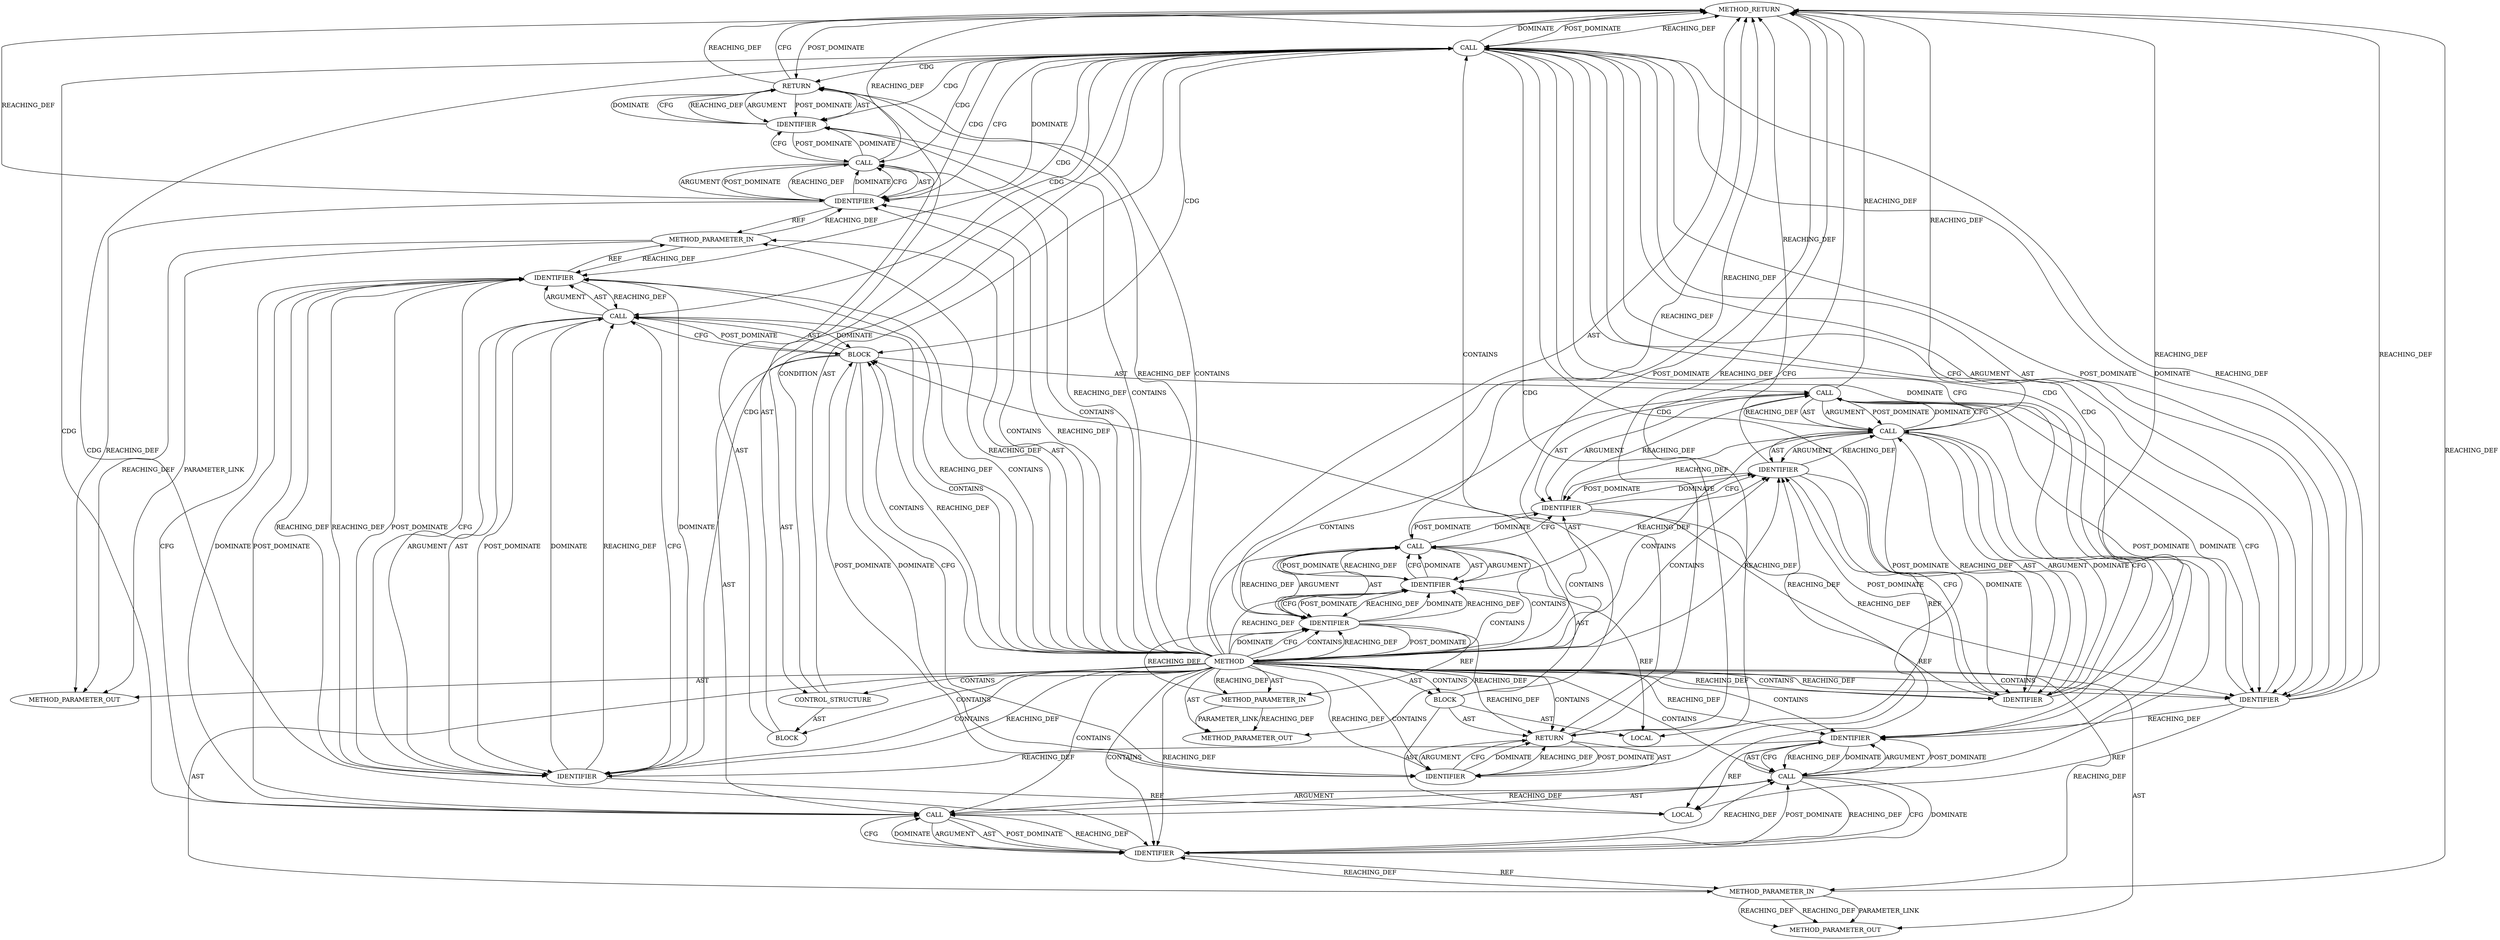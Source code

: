 digraph {
  1960 [label=METHOD_RETURN ORDER=5 CODE="RET" COLUMN_NUMBER=1 LINE_NUMBER=801 TYPE_FULL_NAME="bool" EVALUATION_STRATEGY="BY_VALUE"]
  1944 [label=CALL ORDER=1 ARGUMENT_INDEX=-1 CODE="!_skb" COLUMN_NUMBER=7 METHOD_FULL_NAME="<operator>.logicalNot" LINE_NUMBER=808 TYPE_FULL_NAME="<empty>" DISPATCH_TYPE="STATIC_DISPATCH" SIGNATURE="" NAME="<operator>.logicalNot"]
  1937 [label=BLOCK ORDER=4 ARGUMENT_INDEX=4 CODE="{
		_skb = pskb_copy(skb, GFP_ATOMIC);
		if (!_skb) {
			__skb_queue_purge(cpy);
			return false;
		}
		msg_set_destnode(buf_msg(_skb), dst);
		__skb_queue_tail(cpy, _skb);
	}" COLUMN_NUMBER=27 LINE_NUMBER=806 TYPE_FULL_NAME="void"]
  2765 [label=METHOD_PARAMETER_OUT ORDER=3 CODE="struct sk_buff_head *cpy" IS_VARIADIC=false COLUMN_NUMBER=4 LINE_NUMBER=802 TYPE_FULL_NAME="sk_buff_head*" EVALUATION_STRATEGY="BY_VALUE" INDEX=3 NAME="cpy"]
  1948 [label=IDENTIFIER ORDER=1 ARGUMENT_INDEX=1 CODE="cpy" COLUMN_NUMBER=22 LINE_NUMBER=809 TYPE_FULL_NAME="sk_buff_head*" NAME="cpy"]
  1930 [label=METHOD_PARAMETER_IN ORDER=3 CODE="struct sk_buff_head *cpy" IS_VARIADIC=false COLUMN_NUMBER=4 LINE_NUMBER=802 TYPE_FULL_NAME="sk_buff_head*" EVALUATION_STRATEGY="BY_VALUE" INDEX=3 NAME="cpy"]
  1953 [label=IDENTIFIER ORDER=1 ARGUMENT_INDEX=1 CODE="_skb" COLUMN_NUMBER=28 LINE_NUMBER=812 TYPE_FULL_NAME="sk_buff*" NAME="_skb"]
  1947 [label=CALL ORDER=1 ARGUMENT_INDEX=-1 CODE="__skb_queue_purge(cpy)" COLUMN_NUMBER=4 METHOD_FULL_NAME="__skb_queue_purge" LINE_NUMBER=809 TYPE_FULL_NAME="<empty>" DISPATCH_TYPE="STATIC_DISPATCH" SIGNATURE="" NAME="__skb_queue_purge"]
  1927 [label=METHOD COLUMN_NUMBER=1 LINE_NUMBER=801 COLUMN_NUMBER_END=1 IS_EXTERNAL=false SIGNATURE="bool tipc_msg_pskb_copy (u32,sk_buff_head*,sk_buff_head*)" NAME="tipc_msg_pskb_copy" AST_PARENT_TYPE="TYPE_DECL" AST_PARENT_FULL_NAME="file_code_old-97bf6f81-tipc_buf_append-145.c:<global>" ORDER=19 CODE="bool tipc_msg_pskb_copy(u32 dst, struct sk_buff_head *msg,
			struct sk_buff_head *cpy)
{
	struct sk_buff *skb, *_skb;

	skb_queue_walk(msg, skb) {
		_skb = pskb_copy(skb, GFP_ATOMIC);
		if (!_skb) {
			__skb_queue_purge(cpy);
			return false;
		}
		msg_set_destnode(buf_msg(_skb), dst);
		__skb_queue_tail(cpy, _skb);
	}
	return true;
}" FULL_NAME="tipc_msg_pskb_copy" LINE_NUMBER_END=816 FILENAME="file_code_old-97bf6f81-tipc_buf_append-145.c"]
  1945 [label=IDENTIFIER ORDER=1 ARGUMENT_INDEX=1 CODE="_skb" COLUMN_NUMBER=8 LINE_NUMBER=808 TYPE_FULL_NAME="sk_buff*" NAME="_skb"]
  1958 [label=RETURN ORDER=5 ARGUMENT_INDEX=-1 CODE="return true;" COLUMN_NUMBER=2 LINE_NUMBER=815]
  1933 [label=LOCAL ORDER=2 CODE="struct sk_buff* _skb" COLUMN_NUMBER=23 LINE_NUMBER=804 TYPE_FULL_NAME="sk_buff*" NAME="_skb"]
  1946 [label=BLOCK ORDER=2 ARGUMENT_INDEX=-1 CODE="{
			__skb_queue_purge(cpy);
			return false;
		}" COLUMN_NUMBER=14 LINE_NUMBER=808 TYPE_FULL_NAME="void"]
  1929 [label=METHOD_PARAMETER_IN ORDER=2 CODE="struct sk_buff_head *msg" IS_VARIADIC=false COLUMN_NUMBER=34 LINE_NUMBER=801 TYPE_FULL_NAME="sk_buff_head*" EVALUATION_STRATEGY="BY_VALUE" INDEX=2 NAME="msg"]
  1938 [label=CALL ORDER=1 ARGUMENT_INDEX=-1 CODE="_skb = pskb_copy(skb, GFP_ATOMIC)" COLUMN_NUMBER=3 METHOD_FULL_NAME="<operator>.assignment" LINE_NUMBER=807 TYPE_FULL_NAME="<empty>" DISPATCH_TYPE="STATIC_DISPATCH" SIGNATURE="" NAME="<operator>.assignment"]
  1935 [label=IDENTIFIER ORDER=1 ARGUMENT_INDEX=1 CODE="msg" COLUMN_NUMBER=17 LINE_NUMBER=806 TYPE_FULL_NAME="sk_buff_head*" NAME="msg"]
  1957 [label=IDENTIFIER ORDER=2 ARGUMENT_INDEX=2 CODE="_skb" COLUMN_NUMBER=25 LINE_NUMBER=813 TYPE_FULL_NAME="sk_buff*" NAME="_skb"]
  1952 [label=CALL ORDER=1 ARGUMENT_INDEX=1 CODE="buf_msg(_skb)" COLUMN_NUMBER=20 METHOD_FULL_NAME="buf_msg" LINE_NUMBER=812 TYPE_FULL_NAME="<empty>" DISPATCH_TYPE="STATIC_DISPATCH" SIGNATURE="" NAME="buf_msg"]
  1939 [label=IDENTIFIER ORDER=1 ARGUMENT_INDEX=1 CODE="_skb" COLUMN_NUMBER=3 LINE_NUMBER=807 TYPE_FULL_NAME="sk_buff*" NAME="_skb"]
  1956 [label=IDENTIFIER ORDER=1 ARGUMENT_INDEX=1 CODE="cpy" COLUMN_NUMBER=20 LINE_NUMBER=813 TYPE_FULL_NAME="sk_buff_head*" NAME="cpy"]
  1928 [label=METHOD_PARAMETER_IN ORDER=1 CODE="u32 dst" IS_VARIADIC=false COLUMN_NUMBER=25 LINE_NUMBER=801 TYPE_FULL_NAME="u32" EVALUATION_STRATEGY="BY_VALUE" INDEX=1 NAME="dst"]
  1942 [label=IDENTIFIER ORDER=2 ARGUMENT_INDEX=2 CODE="GFP_ATOMIC" COLUMN_NUMBER=25 LINE_NUMBER=807 TYPE_FULL_NAME="ANY" NAME="GFP_ATOMIC"]
  1959 [label=IDENTIFIER ORDER=1 ARGUMENT_INDEX=-1 CODE="true" COLUMN_NUMBER=9 LINE_NUMBER=815 TYPE_FULL_NAME="ANY" NAME="true"]
  1954 [label=IDENTIFIER ORDER=2 ARGUMENT_INDEX=2 CODE="dst" COLUMN_NUMBER=35 LINE_NUMBER=812 TYPE_FULL_NAME="u32" NAME="dst"]
  1951 [label=CALL ORDER=3 ARGUMENT_INDEX=-1 CODE="msg_set_destnode(buf_msg(_skb), dst)" COLUMN_NUMBER=3 METHOD_FULL_NAME="msg_set_destnode" LINE_NUMBER=812 TYPE_FULL_NAME="<empty>" DISPATCH_TYPE="STATIC_DISPATCH" SIGNATURE="" NAME="msg_set_destnode"]
  1950 [label=IDENTIFIER ORDER=1 ARGUMENT_INDEX=-1 CODE="false" COLUMN_NUMBER=11 LINE_NUMBER=810 TYPE_FULL_NAME="ANY" NAME="false"]
  2764 [label=METHOD_PARAMETER_OUT ORDER=2 CODE="struct sk_buff_head *msg" IS_VARIADIC=false COLUMN_NUMBER=34 LINE_NUMBER=801 TYPE_FULL_NAME="sk_buff_head*" EVALUATION_STRATEGY="BY_VALUE" INDEX=2 NAME="msg"]
  1936 [label=IDENTIFIER ORDER=2 ARGUMENT_INDEX=2 CODE="skb" COLUMN_NUMBER=22 LINE_NUMBER=806 TYPE_FULL_NAME="sk_buff*" NAME="skb"]
  1934 [label=CALL ORDER=3 ARGUMENT_INDEX=-1 CODE="skb_queue_walk(msg, skb)" COLUMN_NUMBER=2 METHOD_FULL_NAME="skb_queue_walk" LINE_NUMBER=806 TYPE_FULL_NAME="<empty>" DISPATCH_TYPE="STATIC_DISPATCH" SIGNATURE="" NAME="skb_queue_walk"]
  1955 [label=CALL ORDER=4 ARGUMENT_INDEX=-1 CODE="__skb_queue_tail(cpy, _skb)" COLUMN_NUMBER=3 METHOD_FULL_NAME="__skb_queue_tail" LINE_NUMBER=813 TYPE_FULL_NAME="<empty>" DISPATCH_TYPE="STATIC_DISPATCH" SIGNATURE="" NAME="__skb_queue_tail"]
  1941 [label=IDENTIFIER ORDER=1 ARGUMENT_INDEX=1 CODE="skb" COLUMN_NUMBER=20 LINE_NUMBER=807 TYPE_FULL_NAME="sk_buff*" NAME="skb"]
  2763 [label=METHOD_PARAMETER_OUT ORDER=1 CODE="u32 dst" IS_VARIADIC=false COLUMN_NUMBER=25 LINE_NUMBER=801 TYPE_FULL_NAME="u32" EVALUATION_STRATEGY="BY_VALUE" INDEX=1 NAME="dst"]
  1931 [label=BLOCK ORDER=4 ARGUMENT_INDEX=-1 CODE="{
	struct sk_buff *skb, *_skb;

	skb_queue_walk(msg, skb) {
		_skb = pskb_copy(skb, GFP_ATOMIC);
		if (!_skb) {
			__skb_queue_purge(cpy);
			return false;
		}
		msg_set_destnode(buf_msg(_skb), dst);
		__skb_queue_tail(cpy, _skb);
	}
	return true;
}" COLUMN_NUMBER=1 LINE_NUMBER=803 TYPE_FULL_NAME="void"]
  1943 [label=CONTROL_STRUCTURE CONTROL_STRUCTURE_TYPE="IF" ORDER=2 PARSER_TYPE_NAME="CASTIfStatement" ARGUMENT_INDEX=-1 CODE="if (!_skb)" COLUMN_NUMBER=3 LINE_NUMBER=808]
  1940 [label=CALL ORDER=2 ARGUMENT_INDEX=2 CODE="pskb_copy(skb, GFP_ATOMIC)" COLUMN_NUMBER=10 METHOD_FULL_NAME="pskb_copy" LINE_NUMBER=807 TYPE_FULL_NAME="<empty>" DISPATCH_TYPE="STATIC_DISPATCH" SIGNATURE="" NAME="pskb_copy"]
  1932 [label=LOCAL ORDER=1 CODE="struct sk_buff* skb" COLUMN_NUMBER=17 LINE_NUMBER=804 TYPE_FULL_NAME="sk_buff*" NAME="skb"]
  1949 [label=RETURN ORDER=2 ARGUMENT_INDEX=-1 CODE="return false;" COLUMN_NUMBER=4 LINE_NUMBER=810]
  1944 -> 1958 [label=CDG ]
  1957 -> 1956 [label=REACHING_DEF VARIABLE="_skb"]
  1955 -> 1956 [label=ARGUMENT ]
  1939 -> 1941 [label=DOMINATE ]
  1927 -> 2763 [label=AST ]
  1947 -> 1950 [label=DOMINATE ]
  1948 -> 2765 [label=REACHING_DEF VARIABLE="cpy"]
  1944 -> 1952 [label=CDG ]
  1950 -> 1949 [label=DOMINATE ]
  1938 -> 1939 [label=AST ]
  1940 -> 1939 [label=REACHING_DEF VARIABLE="pskb_copy(skb, GFP_ATOMIC)"]
  1927 -> 1952 [label=CONTAINS ]
  1929 -> 2764 [label=PARAMETER_LINK ]
  1936 -> 1934 [label=REACHING_DEF VARIABLE="skb"]
  1947 -> 1948 [label=POST_DOMINATE ]
  1949 -> 1950 [label=AST ]
  1936 -> 1941 [label=REACHING_DEF VARIABLE="skb"]
  1949 -> 1950 [label=ARGUMENT ]
  1927 -> 1946 [label=CONTAINS ]
  1947 -> 1948 [label=AST ]
  1951 -> 1952 [label=AST ]
  1944 -> 1953 [label=DOMINATE ]
  1938 -> 1939 [label=ARGUMENT ]
  1953 -> 1952 [label=CFG ]
  1927 -> 1930 [label=REACHING_DEF VARIABLE=""]
  1929 -> 2764 [label=REACHING_DEF VARIABLE="msg"]
  1934 -> 1936 [label=POST_DOMINATE ]
  1927 -> 1935 [label=DOMINATE ]
  1940 -> 1941 [label=ARGUMENT ]
  1948 -> 1960 [label=REACHING_DEF VARIABLE="cpy"]
  1944 -> 1960 [label=REACHING_DEF VARIABLE="!_skb"]
  1949 -> 1960 [label=REACHING_DEF VARIABLE="<RET>"]
  1953 -> 1952 [label=REACHING_DEF VARIABLE="_skb"]
  1951 -> 1954 [label=ARGUMENT ]
  1934 -> 1936 [label=AST ]
  1935 -> 1934 [label=REACHING_DEF VARIABLE="msg"]
  1951 -> 1956 [label=CFG ]
  1944 -> 1948 [label=CDG ]
  1927 -> 1931 [label=AST ]
  1937 -> 1959 [label=DOMINATE ]
  1927 -> 1945 [label=CONTAINS ]
  1954 -> 1951 [label=REACHING_DEF VARIABLE="dst"]
  1957 -> 1955 [label=DOMINATE ]
  1944 -> 1960 [label=DOMINATE ]
  1950 -> 1949 [label=CFG ]
  1927 -> 1957 [label=CONTAINS ]
  1941 -> 1942 [label=CFG ]
  1956 -> 1957 [label=REACHING_DEF VARIABLE="cpy"]
  1953 -> 1952 [label=DOMINATE ]
  1928 -> 1960 [label=REACHING_DEF VARIABLE="dst"]
  1958 -> 1959 [label=POST_DOMINATE ]
  1945 -> 1944 [label=DOMINATE ]
  1951 -> 1954 [label=POST_DOMINATE ]
  1942 -> 1960 [label=REACHING_DEF VARIABLE="GFP_ATOMIC"]
  1946 -> 1949 [label=AST ]
  1958 -> 1960 [label=REACHING_DEF VARIABLE="<RET>"]
  1927 -> 1956 [label=REACHING_DEF VARIABLE=""]
  1927 -> 1942 [label=REACHING_DEF VARIABLE=""]
  1956 -> 1951 [label=POST_DOMINATE ]
  1927 -> 2765 [label=AST ]
  1942 -> 1941 [label=REACHING_DEF VARIABLE="GFP_ATOMIC"]
  1940 -> 1941 [label=AST ]
  1953 -> 1957 [label=REACHING_DEF VARIABLE="_skb"]
  1948 -> 1930 [label=REF ]
  1927 -> 1958 [label=REACHING_DEF VARIABLE=""]
  1927 -> 1944 [label=CONTAINS ]
  1931 -> 1933 [label=AST ]
  1940 -> 1942 [label=ARGUMENT ]
  1942 -> 1940 [label=DOMINATE ]
  1938 -> 1940 [label=AST ]
  1944 -> 1953 [label=CDG ]
  1931 -> 1932 [label=AST ]
  1957 -> 1956 [label=POST_DOMINATE ]
  1927 -> 1939 [label=CONTAINS ]
  1936 -> 1935 [label=POST_DOMINATE ]
  1927 -> 1935 [label=CFG ]
  1927 -> 1947 [label=CONTAINS ]
  1927 -> 1953 [label=CONTAINS ]
  1938 -> 1940 [label=ARGUMENT ]
  1957 -> 1955 [label=REACHING_DEF VARIABLE="_skb"]
  1927 -> 1949 [label=REACHING_DEF VARIABLE=""]
  1945 -> 1938 [label=POST_DOMINATE ]
  1944 -> 1947 [label=CDG ]
  1945 -> 1933 [label=REF ]
  1927 -> 1928 [label=REACHING_DEF VARIABLE=""]
  1937 -> 1955 [label=POST_DOMINATE ]
  1959 -> 1958 [label=CFG ]
  1945 -> 1944 [label=REACHING_DEF VARIABLE="_skb"]
  1927 -> 1949 [label=CONTAINS ]
  1947 -> 1950 [label=CFG ]
  1927 -> 1948 [label=CONTAINS ]
  1952 -> 1953 [label=ARGUMENT ]
  1945 -> 1953 [label=REACHING_DEF VARIABLE="_skb"]
  1952 -> 1954 [label=REACHING_DEF VARIABLE="buf_msg(_skb)"]
  1927 -> 1938 [label=CONTAINS ]
  1927 -> 1954 [label=REACHING_DEF VARIABLE=""]
  1927 -> 1934 [label=CONTAINS ]
  1956 -> 1957 [label=CFG ]
  1927 -> 1937 [label=CONTAINS ]
  1936 -> 1934 [label=CFG ]
  1939 -> 1945 [label=REACHING_DEF VARIABLE="_skb"]
  1944 -> 1951 [label=CDG ]
  1938 -> 1960 [label=REACHING_DEF VARIABLE="_skb = pskb_copy(skb, GFP_ATOMIC)"]
  1949 -> 1950 [label=POST_DOMINATE ]
  1934 -> 1960 [label=REACHING_DEF VARIABLE="skb_queue_walk(msg, skb)"]
  1944 -> 1957 [label=CDG ]
  1943 -> 1946 [label=AST ]
  1945 -> 1960 [label=REACHING_DEF VARIABLE="_skb"]
  1941 -> 1932 [label=REF ]
  1944 -> 1945 [label=AST ]
  1957 -> 1933 [label=REF ]
  1954 -> 1952 [label=REACHING_DEF VARIABLE="dst"]
  1955 -> 1937 [label=CFG ]
  1927 -> 1958 [label=CONTAINS ]
  1937 -> 1951 [label=AST ]
  1934 -> 1935 [label=AST ]
  1941 -> 1940 [label=REACHING_DEF VARIABLE="skb"]
  1927 -> 1930 [label=AST ]
  1931 -> 1934 [label=AST ]
  1927 -> 1929 [label=REACHING_DEF VARIABLE=""]
  1927 -> 1945 [label=REACHING_DEF VARIABLE=""]
  1954 -> 1952 [label=POST_DOMINATE ]
  1939 -> 1938 [label=REACHING_DEF VARIABLE="_skb"]
  1945 -> 1944 [label=CFG ]
  1927 -> 2764 [label=AST ]
  1957 -> 1955 [label=CFG ]
  1941 -> 1939 [label=POST_DOMINATE ]
  1927 -> 1935 [label=CONTAINS ]
  1944 -> 1948 [label=DOMINATE ]
  1931 -> 1958 [label=AST ]
  1956 -> 1955 [label=REACHING_DEF VARIABLE="cpy"]
  1960 -> 1944 [label=POST_DOMINATE ]
  1943 -> 1944 [label=CONDITION ]
  1927 -> 1960 [label=AST ]
  1958 -> 1959 [label=AST ]
  1953 -> 1933 [label=REF ]
  1927 -> 1942 [label=CONTAINS ]
  1934 -> 1936 [label=ARGUMENT ]
  1939 -> 1941 [label=CFG ]
  1938 -> 1945 [label=CFG ]
  1935 -> 1936 [label=DOMINATE ]
  1940 -> 1938 [label=DOMINATE ]
  1948 -> 1947 [label=REACHING_DEF VARIABLE="cpy"]
  1927 -> 1936 [label=REACHING_DEF VARIABLE=""]
  1927 -> 1931 [label=CONTAINS ]
  1929 -> 1935 [label=REACHING_DEF VARIABLE="msg"]
  1951 -> 1956 [label=DOMINATE ]
  1927 -> 1936 [label=CONTAINS ]
  1936 -> 1932 [label=REF ]
  1931 -> 1937 [label=AST ]
  1930 -> 2765 [label=REACHING_DEF VARIABLE="cpy"]
  1955 -> 1956 [label=AST ]
  1949 -> 1960 [label=CFG ]
  1928 -> 2763 [label=PARAMETER_LINK ]
  1927 -> 1954 [label=CONTAINS ]
  1940 -> 1960 [label=REACHING_DEF VARIABLE="pskb_copy(skb, GFP_ATOMIC)"]
  1950 -> 1949 [label=REACHING_DEF VARIABLE="false"]
  1944 -> 1956 [label=CDG ]
  1935 -> 1936 [label=REACHING_DEF VARIABLE="msg"]
  1952 -> 1954 [label=CFG ]
  1954 -> 1951 [label=CFG ]
  1947 -> 1960 [label=REACHING_DEF VARIABLE="__skb_queue_purge(cpy)"]
  1937 -> 1938 [label=AST ]
  1946 -> 1947 [label=AST ]
  1944 -> 1948 [label=CFG ]
  1935 -> 1929 [label=REF ]
  1927 -> 1948 [label=REACHING_DEF VARIABLE=""]
  1936 -> 1935 [label=REACHING_DEF VARIABLE="skb"]
  1935 -> 1936 [label=CFG ]
  1950 -> 1947 [label=POST_DOMINATE ]
  1927 -> 1955 [label=CONTAINS ]
  1927 -> 1959 [label=CONTAINS ]
  1930 -> 1956 [label=REACHING_DEF VARIABLE="cpy"]
  1930 -> 1948 [label=REACHING_DEF VARIABLE="cpy"]
  1927 -> 1951 [label=CONTAINS ]
  1939 -> 1933 [label=REF ]
  1942 -> 1940 [label=CFG ]
  1937 -> 1959 [label=CFG ]
  1959 -> 1958 [label=DOMINATE ]
  1944 -> 1954 [label=CDG ]
  1956 -> 1957 [label=DOMINATE ]
  1928 -> 2763 [label=REACHING_DEF VARIABLE="dst"]
  1928 -> 2763 [label=REACHING_DEF VARIABLE="dst"]
  1940 -> 1942 [label=AST ]
  1937 -> 1943 [label=AST ]
  1935 -> 1960 [label=REACHING_DEF VARIABLE="msg"]
  1944 -> 1950 [label=CDG ]
  1935 -> 2764 [label=REACHING_DEF VARIABLE="msg"]
  1944 -> 1945 [label=ARGUMENT ]
  1958 -> 1959 [label=ARGUMENT ]
  1927 -> 1940 [label=CONTAINS ]
  1934 -> 1939 [label=DOMINATE ]
  1952 -> 1951 [label=REACHING_DEF VARIABLE="buf_msg(_skb)"]
  1951 -> 1952 [label=ARGUMENT ]
  1928 -> 1954 [label=REACHING_DEF VARIABLE="dst"]
  1944 -> 1959 [label=CDG ]
  1927 -> 1929 [label=AST ]
  1960 -> 1949 [label=POST_DOMINATE ]
  1927 -> 1950 [label=REACHING_DEF VARIABLE=""]
  1956 -> 1930 [label=REF ]
  1954 -> 1928 [label=REF ]
  1942 -> 1940 [label=REACHING_DEF VARIABLE="GFP_ATOMIC"]
  1930 -> 2765 [label=PARAMETER_LINK ]
  1927 -> 1943 [label=CONTAINS ]
  1960 -> 1958 [label=POST_DOMINATE ]
  1927 -> 1959 [label=REACHING_DEF VARIABLE=""]
  1944 -> 1937 [label=CDG ]
  1941 -> 1942 [label=DOMINATE ]
  1952 -> 1953 [label=POST_DOMINATE ]
  1936 -> 1934 [label=DOMINATE ]
  1938 -> 1945 [label=DOMINATE ]
  1958 -> 1960 [label=CFG ]
  1952 -> 1954 [label=DOMINATE ]
  1944 -> 1945 [label=POST_DOMINATE ]
  1940 -> 1938 [label=CFG ]
  1934 -> 1939 [label=CFG ]
  1937 -> 1955 [label=AST ]
  1927 -> 1941 [label=CONTAINS ]
  1927 -> 1937 [label=REACHING_DEF VARIABLE=""]
  1939 -> 1934 [label=POST_DOMINATE ]
  1935 -> 1927 [label=POST_DOMINATE ]
  1927 -> 1950 [label=CONTAINS ]
  1947 -> 1948 [label=ARGUMENT ]
  1954 -> 1951 [label=DOMINATE ]
  1927 -> 1957 [label=REACHING_DEF VARIABLE=""]
  1927 -> 1928 [label=AST ]
  1948 -> 1947 [label=DOMINATE ]
  1959 -> 1958 [label=REACHING_DEF VARIABLE="true"]
  1927 -> 1941 [label=REACHING_DEF VARIABLE=""]
  1955 -> 1937 [label=DOMINATE ]
  1959 -> 1937 [label=POST_DOMINATE ]
  1955 -> 1957 [label=AST ]
  1955 -> 1957 [label=POST_DOMINATE ]
  1944 -> 1953 [label=CFG ]
  1955 -> 1957 [label=ARGUMENT ]
  1942 -> 1941 [label=POST_DOMINATE ]
  1944 -> 1955 [label=CDG ]
  1927 -> 1956 [label=CONTAINS ]
  1940 -> 1942 [label=POST_DOMINATE ]
  1940 -> 1938 [label=REACHING_DEF VARIABLE="pskb_copy(skb, GFP_ATOMIC)"]
  1927 -> 1953 [label=REACHING_DEF VARIABLE=""]
  1948 -> 1947 [label=CFG ]
  1951 -> 1954 [label=AST ]
  1944 -> 1949 [label=CDG ]
  1938 -> 1940 [label=POST_DOMINATE ]
  1927 -> 1935 [label=REACHING_DEF VARIABLE=""]
  1943 -> 1944 [label=AST ]
  1941 -> 1960 [label=REACHING_DEF VARIABLE="skb"]
  1934 -> 1935 [label=ARGUMENT ]
  1952 -> 1953 [label=AST ]
}
